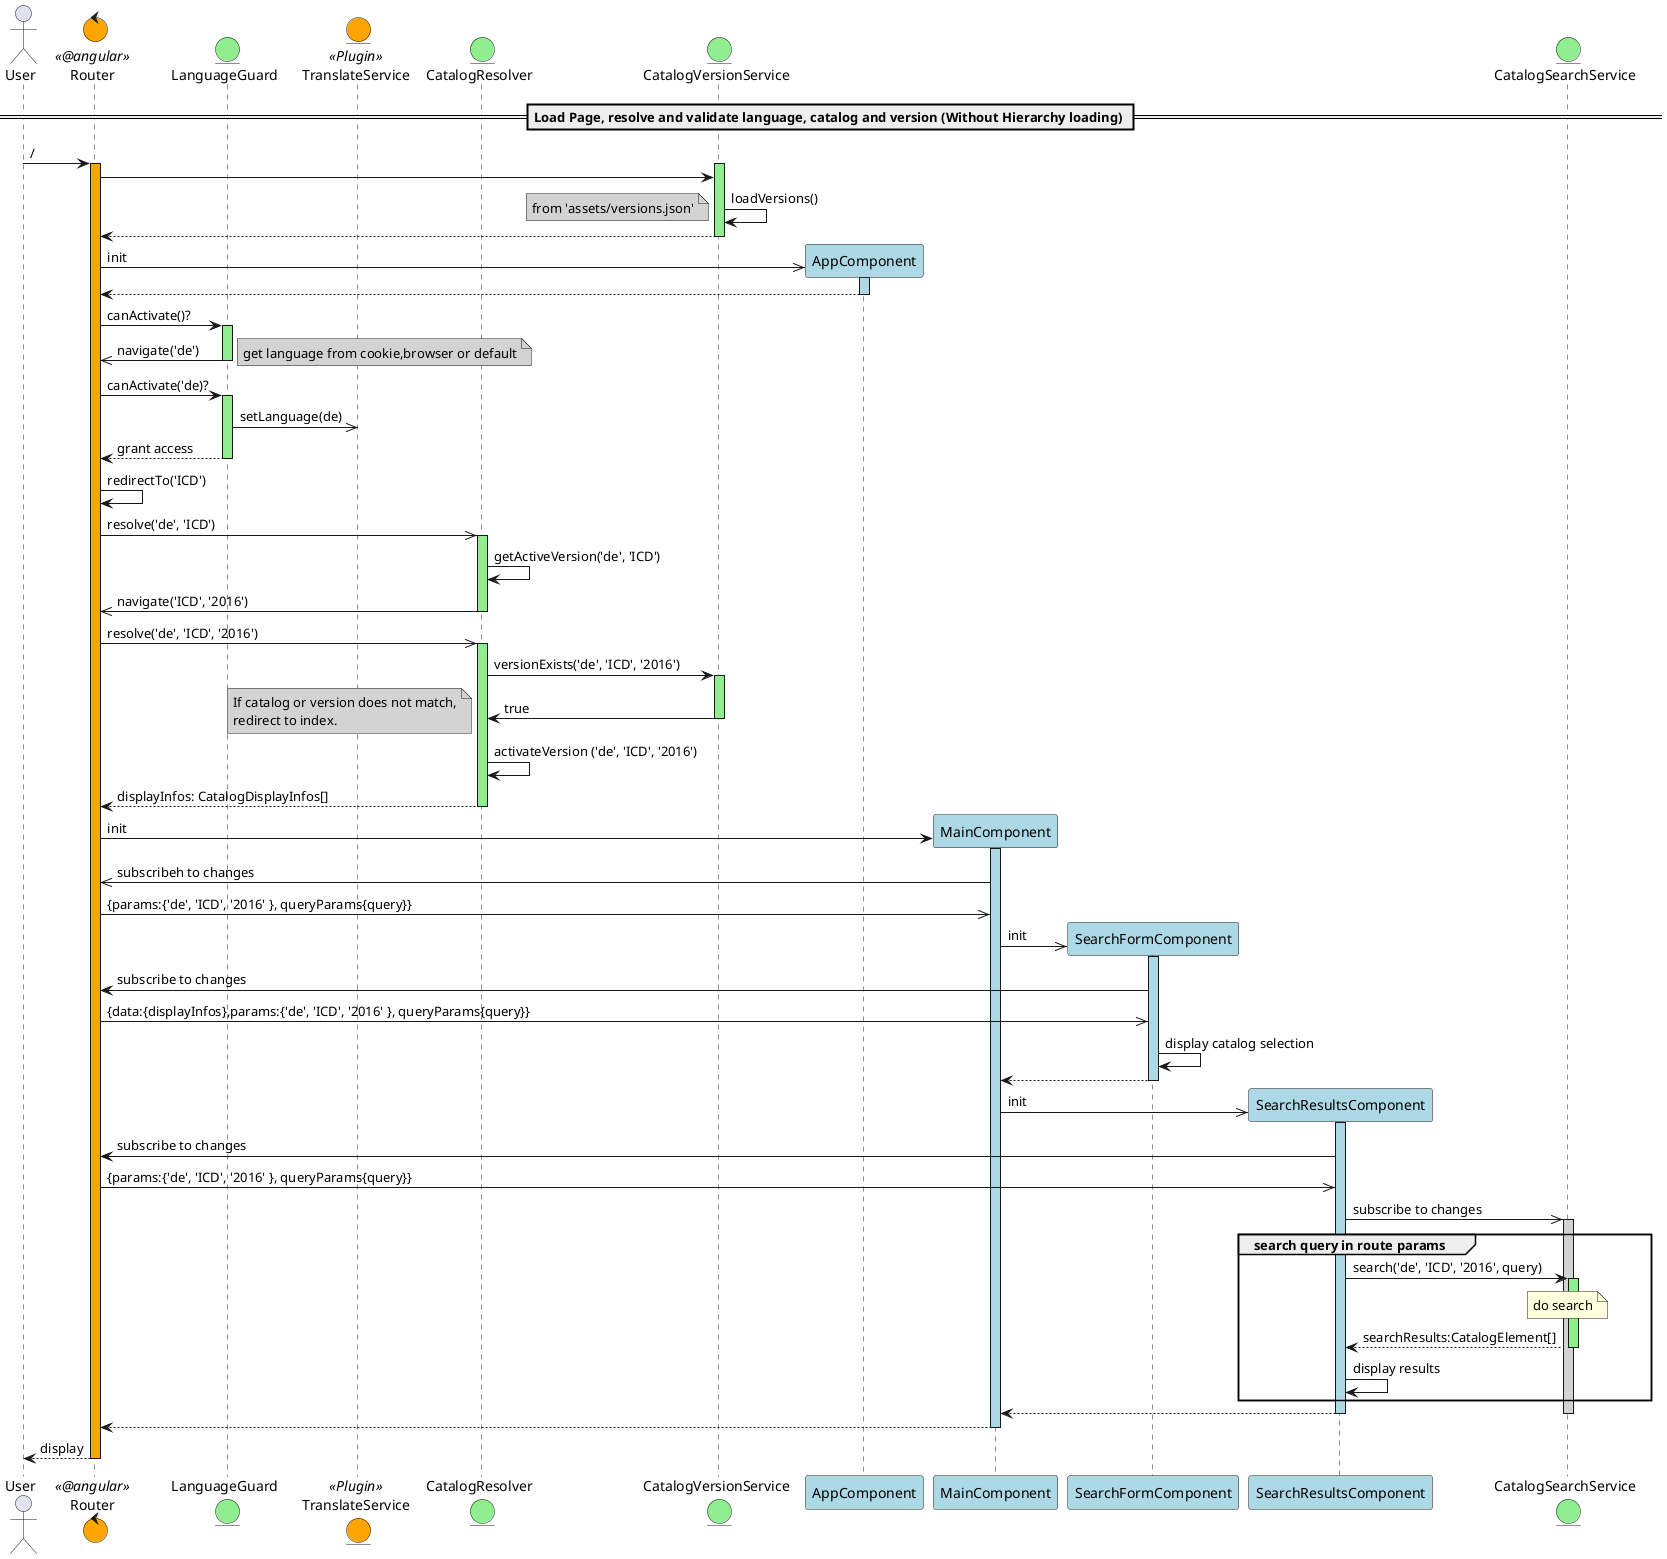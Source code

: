 
@startuml
actor User
control Router <<@angular>> #orange

entity LanguageGuard #lightgreen
entity TranslateService <<Plugin>> #orange
entity CatalogResolver #lightgreen
entity CatalogVersionService as VersionService #lightgreen
'database search.eonum <<REST API>> #orange
participant AppComponent #lightblue
participant MainComponent #lightblue
participant SearchFormComponent #lightblue
participant SearchResultsComponent as ResultsComp #lightblue
entity CatalogSearchService as SearchService #lightgreen

== Load Page, resolve and validate language, catalog and version (Without Hierarchy loading) ==

User -> Router: /
activate Router #orange

activate VersionService #lightgreen
Router -> VersionService
VersionService -> VersionService: loadVersions()
note left #lightgrey
    from 'assets/versions.json'
end note
VersionService --> Router
deactivate VersionService

create AppComponent
Router ->> AppComponent: init
activate AppComponent #lightblue
AppComponent --> Router
deactivate AppComponent

Router -> LanguageGuard: canActivate()?
activate LanguageGuard #lightgreen

LanguageGuard ->> Router: navigate('de')
note right #lightgrey
    get language from cookie,browser or default
end note
deactivate LanguageGuard

Router -> LanguageGuard: canActivate('de)?

activate LanguageGuard #lightgreen
LanguageGuard ->> TranslateService: setLanguage(de)
LanguageGuard --> Router: grant access
deactivate LanguageGuard

Router -> Router: redirectTo('ICD')
Router ->> CatalogResolver: resolve('de', 'ICD')

activate CatalogResolver #lightgreen
CatalogResolver -> CatalogResolver: getActiveVersion('de', 'ICD')
CatalogResolver ->> Router: navigate('ICD', '2016')
deactivate CatalogResolver

Router ->> CatalogResolver: resolve('de', 'ICD', '2016')

activate CatalogResolver #lightgreen
CatalogResolver -> VersionService: versionExists('de', 'ICD', '2016')
activate VersionService #lightgreen
VersionService -> CatalogResolver: true
deactivate VersionService

note left #lightgrey
    If catalog or version does not match,
    redirect to index.
end note

CatalogResolver -> CatalogResolver: activateVersion ('de', 'ICD', '2016')
CatalogResolver --> Router: displayInfos: CatalogDisplayInfos[]


deactivate CatalogResolver

create MainComponent
Router -> MainComponent: init
activate MainComponent #lightblue

MainComponent ->> Router: subscribeh to changes
Router ->> MainComponent: {params:{'de', 'ICD', '2016' }, queryParams{query}}

create SearchFormComponent
MainComponent ->> SearchFormComponent: init
activate SearchFormComponent #lightblue

SearchFormComponent -> Router: subscribe to changes
Router ->> SearchFormComponent: {data:{displayInfos},params:{'de', 'ICD', '2016' }, queryParams{query}}
SearchFormComponent -> SearchFormComponent: display catalog selection
SearchFormComponent --> MainComponent
deactivate SearchFormComponent

create ResultsComp
MainComponent ->> ResultsComp : init
activate ResultsComp  #lightblue

ResultsComp -> Router: subscribe to changes
Router ->> ResultsComp: {params:{'de', 'ICD', '2016' }, queryParams{query}}

ResultsComp  ->> SearchService: subscribe to changes
activate SearchService #lightgrey

group search query in route params

    ResultsComp  -> SearchService: search('de', 'ICD', '2016', query)
    activate SearchService #lightgreen

    note over SearchService
    do search
    end note

    SearchService --> ResultsComp: searchResults:CatalogElement[]
    deactivate SearchService #lightgreen
    ResultsComp  -> ResultsComp : display results

end

ResultsComp --> MainComponent
deactivate ResultsComp

deactivate SearchService

MainComponent --> Router
deactivate MainComponent

Router --> User: display
deactivate Router



@enduml


